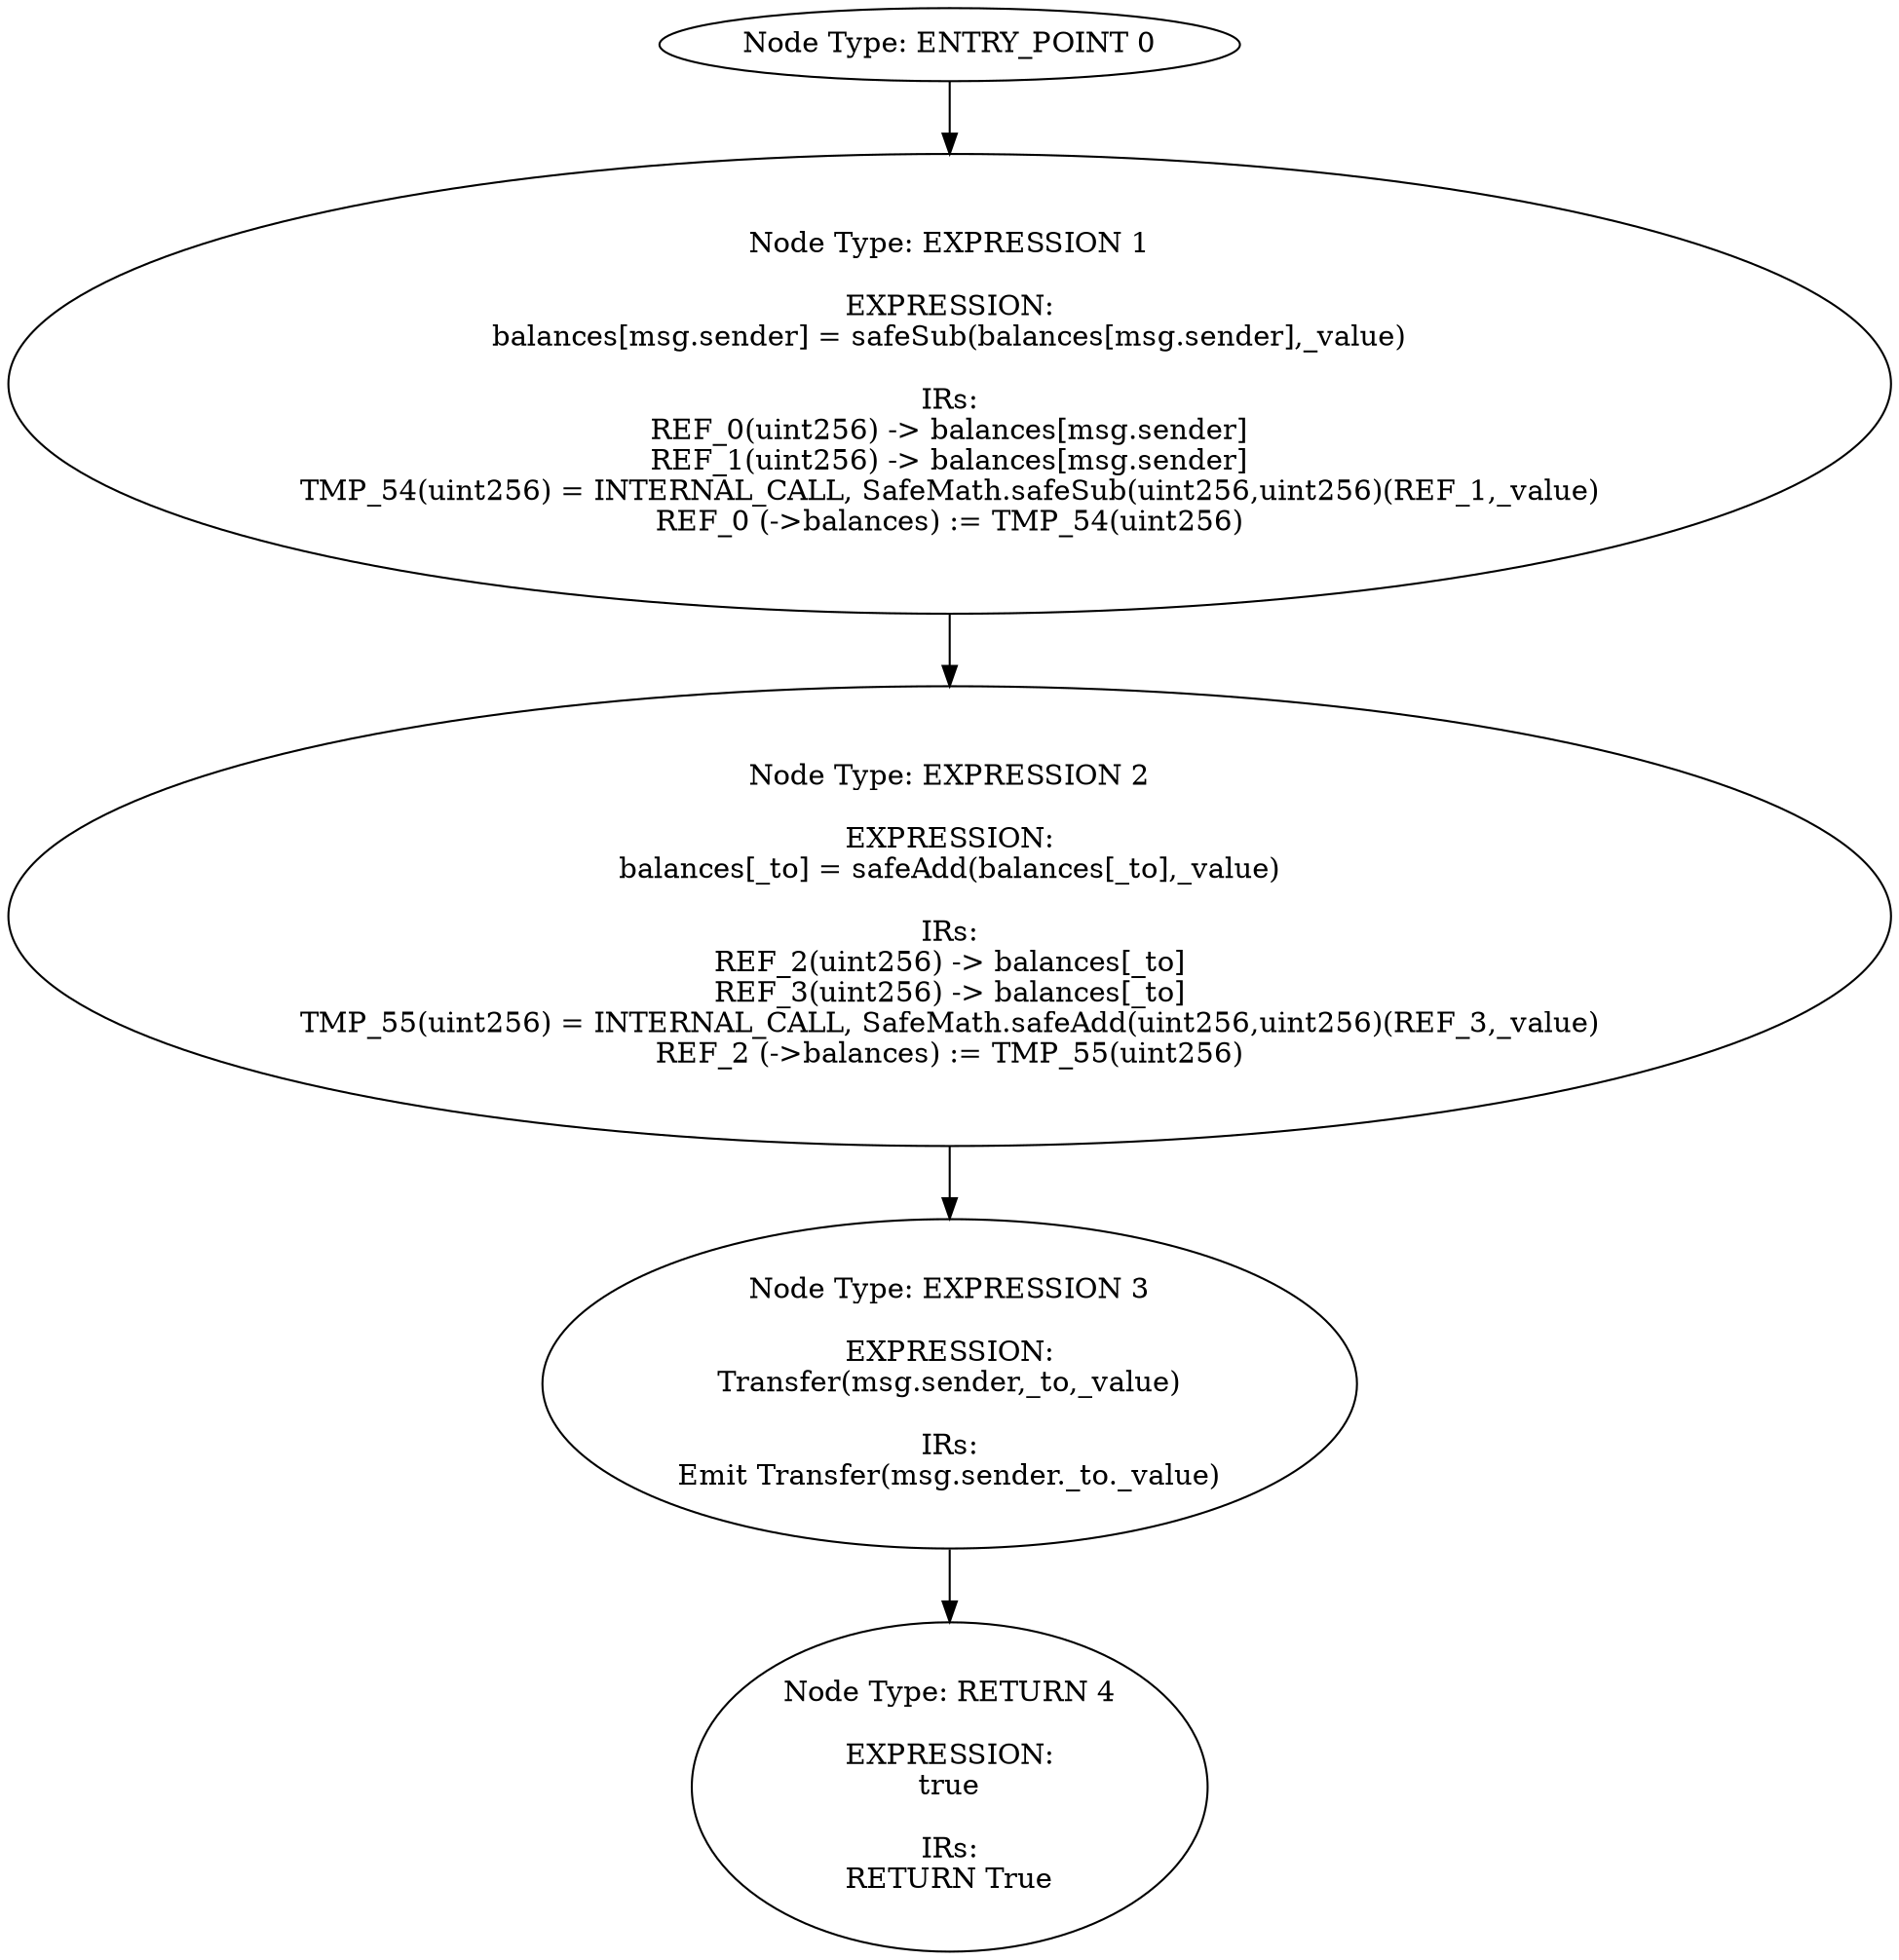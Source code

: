 digraph{
0[label="Node Type: ENTRY_POINT 0
"];
0->1;
1[label="Node Type: EXPRESSION 1

EXPRESSION:
balances[msg.sender] = safeSub(balances[msg.sender],_value)

IRs:
REF_0(uint256) -> balances[msg.sender]
REF_1(uint256) -> balances[msg.sender]
TMP_54(uint256) = INTERNAL_CALL, SafeMath.safeSub(uint256,uint256)(REF_1,_value)
REF_0 (->balances) := TMP_54(uint256)"];
1->2;
2[label="Node Type: EXPRESSION 2

EXPRESSION:
balances[_to] = safeAdd(balances[_to],_value)

IRs:
REF_2(uint256) -> balances[_to]
REF_3(uint256) -> balances[_to]
TMP_55(uint256) = INTERNAL_CALL, SafeMath.safeAdd(uint256,uint256)(REF_3,_value)
REF_2 (->balances) := TMP_55(uint256)"];
2->3;
3[label="Node Type: EXPRESSION 3

EXPRESSION:
Transfer(msg.sender,_to,_value)

IRs:
Emit Transfer(msg.sender._to._value)"];
3->4;
4[label="Node Type: RETURN 4

EXPRESSION:
true

IRs:
RETURN True"];
}
